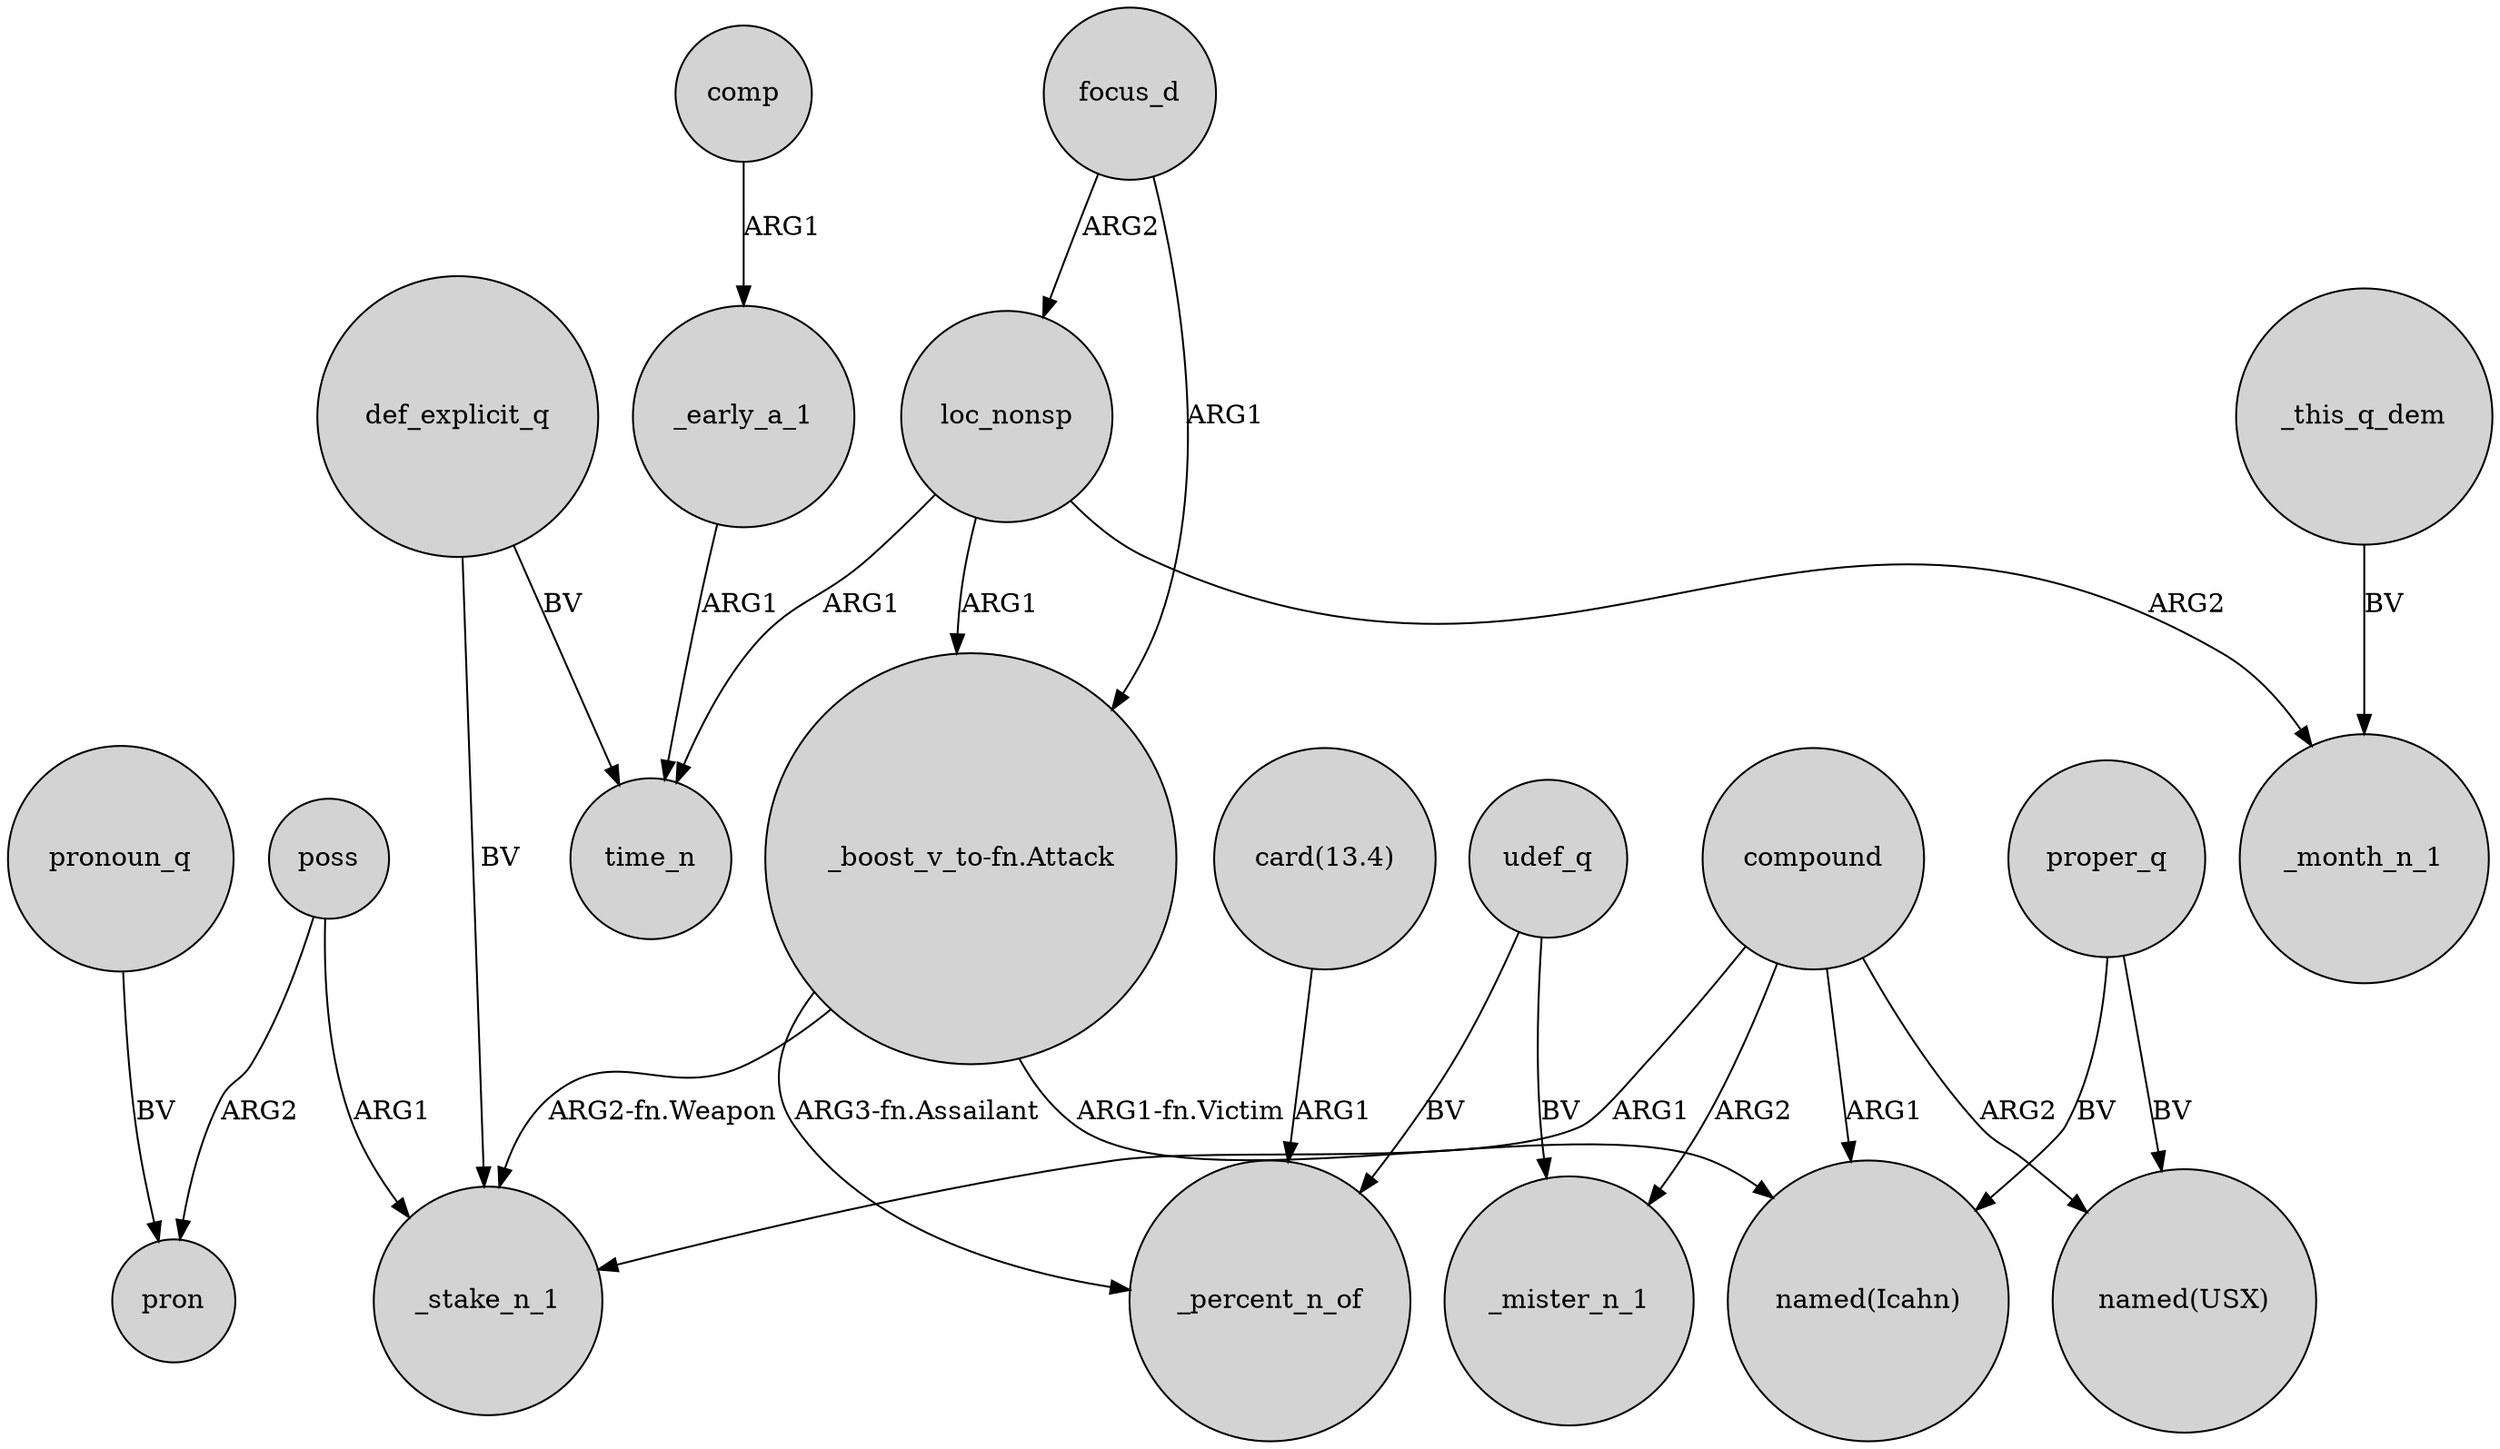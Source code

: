 digraph {
	node [shape=circle style=filled]
	_early_a_1 -> time_n [label=ARG1]
	focus_d -> "_boost_v_to-fn.Attack" [label=ARG1]
	compound -> _mister_n_1 [label=ARG2]
	compound -> "named(Icahn)" [label=ARG1]
	"_boost_v_to-fn.Attack" -> "named(Icahn)" [label="ARG1-fn.Victim"]
	comp -> _early_a_1 [label=ARG1]
	focus_d -> loc_nonsp [label=ARG2]
	udef_q -> _mister_n_1 [label=BV]
	loc_nonsp -> _month_n_1 [label=ARG2]
	"_boost_v_to-fn.Attack" -> _stake_n_1 [label="ARG2-fn.Weapon"]
	pronoun_q -> pron [label=BV]
	poss -> pron [label=ARG2]
	proper_q -> "named(USX)" [label=BV]
	udef_q -> _percent_n_of [label=BV]
	"card(13.4)" -> _percent_n_of [label=ARG1]
	compound -> _stake_n_1 [label=ARG1]
	def_explicit_q -> _stake_n_1 [label=BV]
	loc_nonsp -> time_n [label=ARG1]
	_this_q_dem -> _month_n_1 [label=BV]
	def_explicit_q -> time_n [label=BV]
	"_boost_v_to-fn.Attack" -> _percent_n_of [label="ARG3-fn.Assailant"]
	proper_q -> "named(Icahn)" [label=BV]
	loc_nonsp -> "_boost_v_to-fn.Attack" [label=ARG1]
	poss -> _stake_n_1 [label=ARG1]
	compound -> "named(USX)" [label=ARG2]
}
